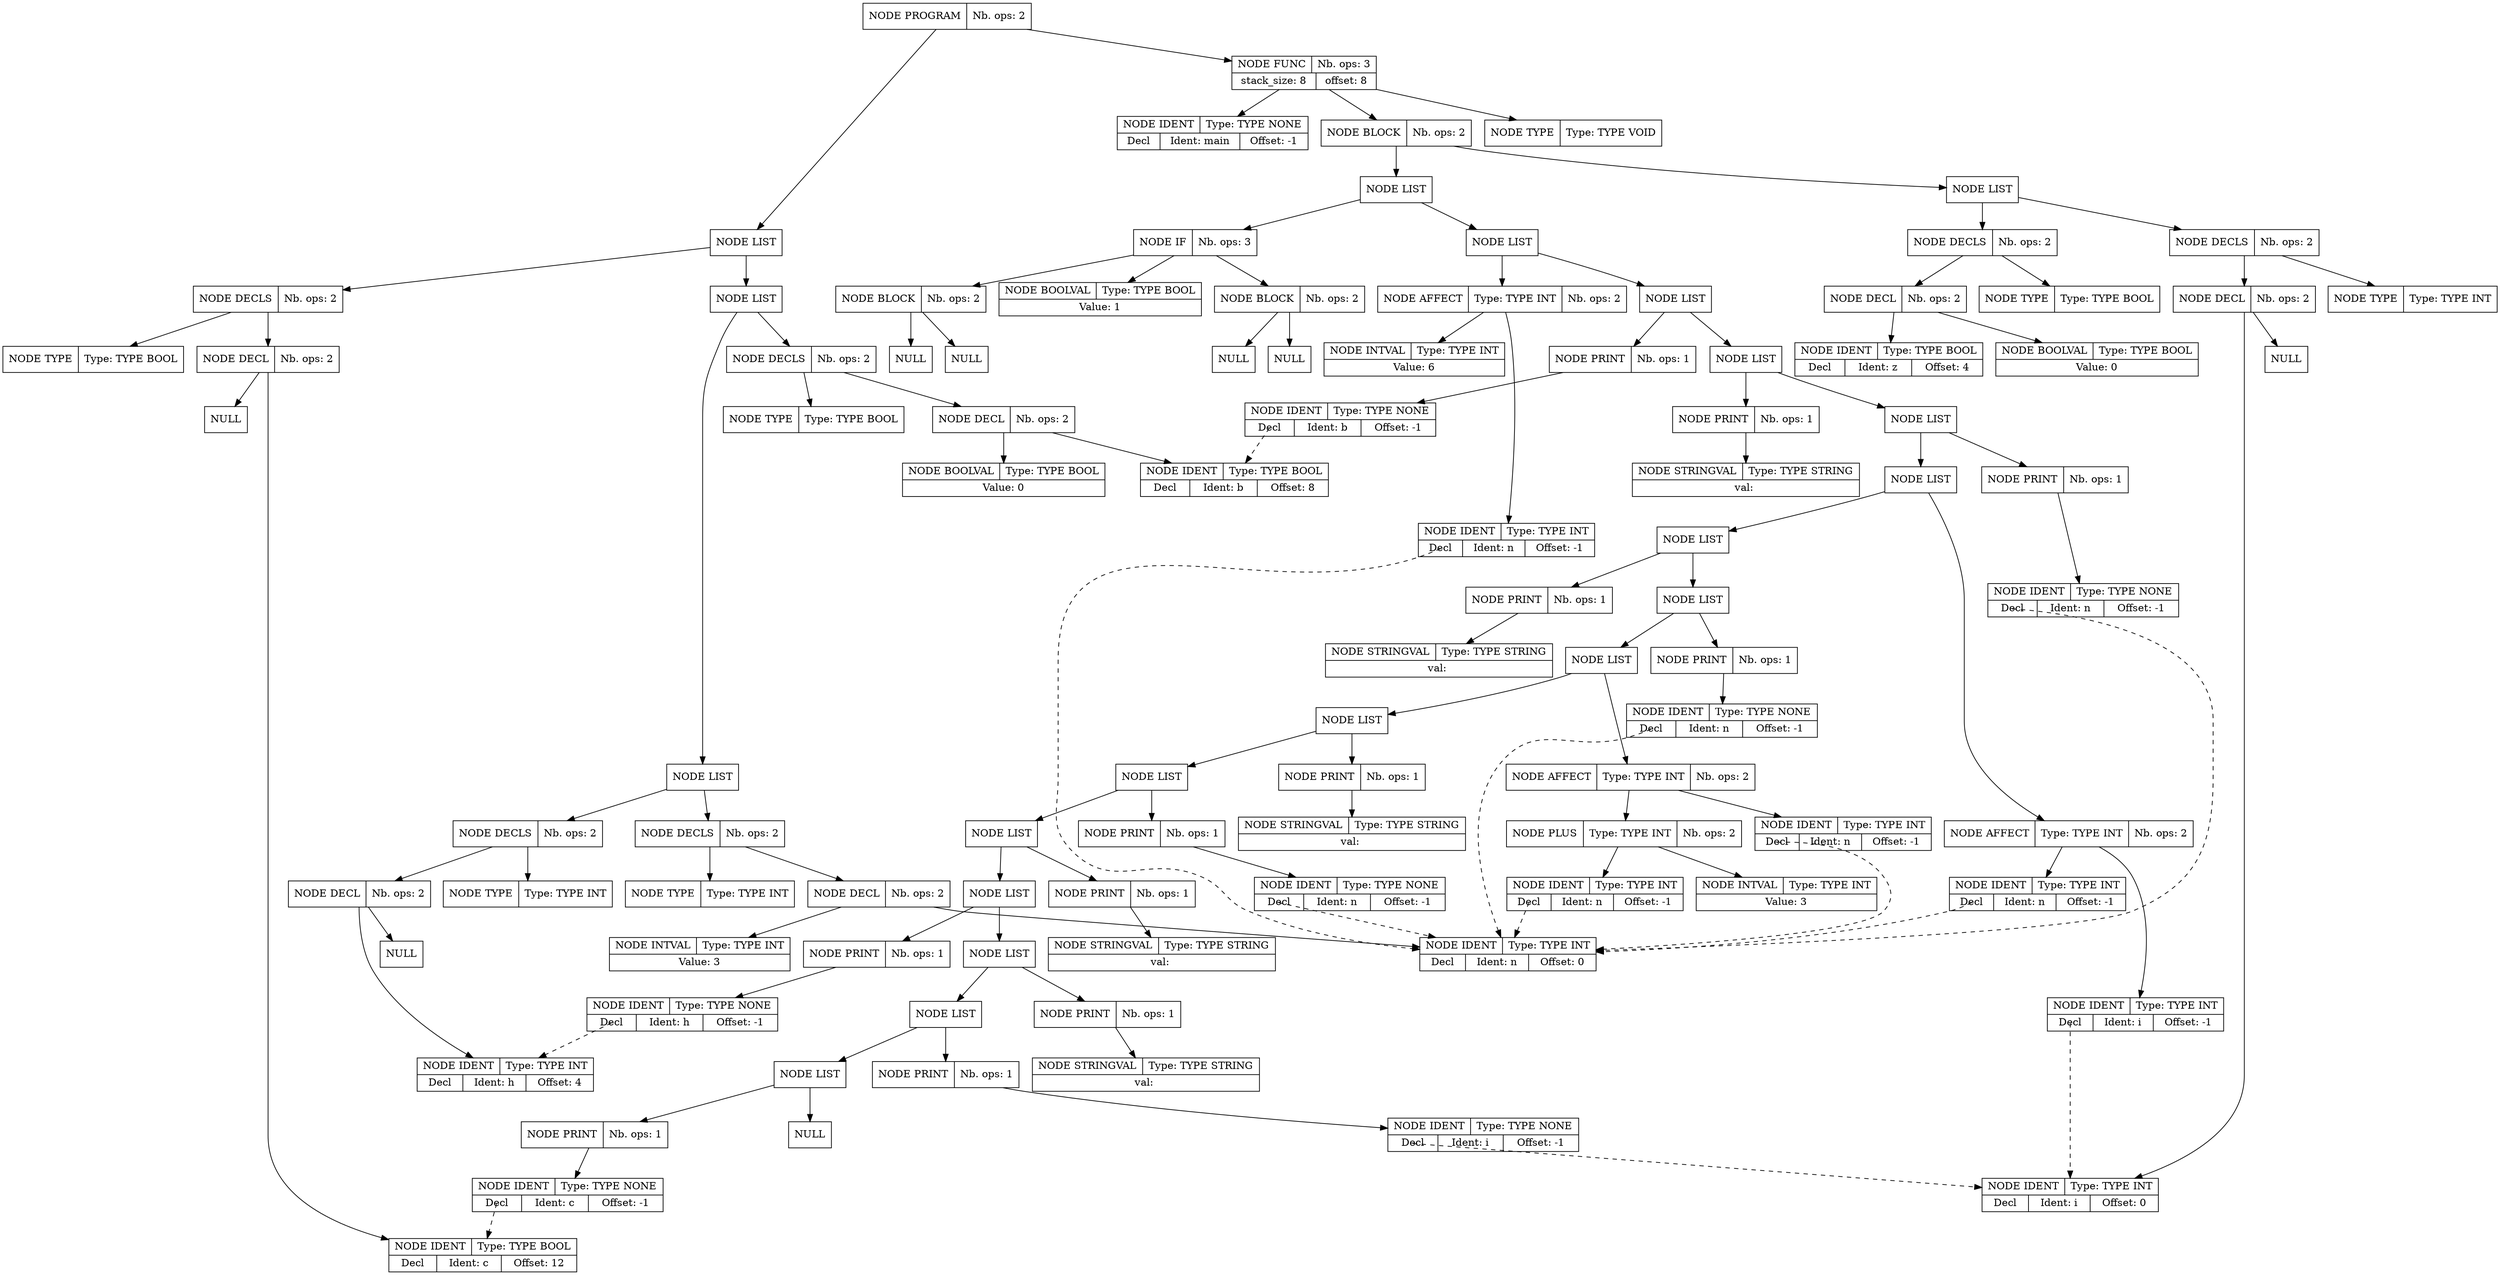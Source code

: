 digraph global_vars {
    N1 [shape=record, label="{{NODE PROGRAM|Nb. ops: 2}}"];
    N2 [shape=record, label="{{NODE LIST}}"];
    N3 [shape=record, label="{{NODE LIST}}"];
    N4 [shape=record, label="{{NODE LIST}}"];
    N5 [shape=record, label="{{NODE DECLS|Nb. ops: 2}}"];
    N6 [shape=record, label="{{NODE TYPE|Type: TYPE INT}}"];
    edge[tailclip=true];
    N5 -> N6
    N7 [shape=record, label="{{NODE DECL|Nb. ops: 2}}"];
    N8 [shape=record, label="{{NODE IDENT|Type: TYPE INT}|{<decl>Decl      |Ident: n|Offset: 0}}"];
    edge[tailclip=true];
    N7 -> N8
    N9 [shape=record, label="{{NODE INTVAL|Type: TYPE INT}|{Value: 3}}"];
    edge[tailclip=true];
    N7 -> N9
    edge[tailclip=true];
    N5 -> N7
    edge[tailclip=true];
    N4 -> N5
    N10 [shape=record, label="{{NODE DECLS|Nb. ops: 2}}"];
    N11 [shape=record, label="{{NODE TYPE|Type: TYPE INT}}"];
    edge[tailclip=true];
    N10 -> N11
    N12 [shape=record, label="{{NODE DECL|Nb. ops: 2}}"];
    N13 [shape=record, label="{{NODE IDENT|Type: TYPE INT}|{<decl>Decl      |Ident: h|Offset: 4}}"];
    edge[tailclip=true];
    N12 -> N13
    N14 [shape=record, label="{{NULL}}"];
    edge[tailclip=true];
    N12 -> N14
    edge[tailclip=true];
    N10 -> N12
    edge[tailclip=true];
    N4 -> N10
    edge[tailclip=true];
    N3 -> N4
    N15 [shape=record, label="{{NODE DECLS|Nb. ops: 2}}"];
    N16 [shape=record, label="{{NODE TYPE|Type: TYPE BOOL}}"];
    edge[tailclip=true];
    N15 -> N16
    N17 [shape=record, label="{{NODE DECL|Nb. ops: 2}}"];
    N18 [shape=record, label="{{NODE IDENT|Type: TYPE BOOL}|{<decl>Decl      |Ident: b|Offset: 8}}"];
    edge[tailclip=true];
    N17 -> N18
    N19 [shape=record, label="{{NODE BOOLVAL|Type: TYPE BOOL}|{Value: 0}}"];
    edge[tailclip=true];
    N17 -> N19
    edge[tailclip=true];
    N15 -> N17
    edge[tailclip=true];
    N3 -> N15
    edge[tailclip=true];
    N2 -> N3
    N20 [shape=record, label="{{NODE DECLS|Nb. ops: 2}}"];
    N21 [shape=record, label="{{NODE TYPE|Type: TYPE BOOL}}"];
    edge[tailclip=true];
    N20 -> N21
    N22 [shape=record, label="{{NODE DECL|Nb. ops: 2}}"];
    N23 [shape=record, label="{{NODE IDENT|Type: TYPE BOOL}|{<decl>Decl      |Ident: c|Offset: 12}}"];
    edge[tailclip=true];
    N22 -> N23
    N24 [shape=record, label="{{NULL}}"];
    edge[tailclip=true];
    N22 -> N24
    edge[tailclip=true];
    N20 -> N22
    edge[tailclip=true];
    N2 -> N20
    edge[tailclip=true];
    N1 -> N2
    N25 [shape=record, label="{{NODE FUNC|Nb. ops: 3}|{stack_size: 8|offset: 8}}"];
    N26 [shape=record, label="{{NODE TYPE|Type: TYPE VOID}}"];
    edge[tailclip=true];
    N25 -> N26
    N27 [shape=record, label="{{NODE IDENT|Type: TYPE NONE}|{<decl>Decl      |Ident: main|Offset: -1}}"];
    edge[tailclip=true];
    N25 -> N27
    N28 [shape=record, label="{{NODE BLOCK|Nb. ops: 2}}"];
    N29 [shape=record, label="{{NODE LIST}}"];
    N30 [shape=record, label="{{NODE DECLS|Nb. ops: 2}}"];
    N31 [shape=record, label="{{NODE TYPE|Type: TYPE INT}}"];
    edge[tailclip=true];
    N30 -> N31
    N32 [shape=record, label="{{NODE DECL|Nb. ops: 2}}"];
    N33 [shape=record, label="{{NODE IDENT|Type: TYPE INT}|{<decl>Decl      |Ident: i|Offset: 0}}"];
    edge[tailclip=true];
    N32 -> N33
    N34 [shape=record, label="{{NULL}}"];
    edge[tailclip=true];
    N32 -> N34
    edge[tailclip=true];
    N30 -> N32
    edge[tailclip=true];
    N29 -> N30
    N35 [shape=record, label="{{NODE DECLS|Nb. ops: 2}}"];
    N36 [shape=record, label="{{NODE TYPE|Type: TYPE BOOL}}"];
    edge[tailclip=true];
    N35 -> N36
    N37 [shape=record, label="{{NODE DECL|Nb. ops: 2}}"];
    N38 [shape=record, label="{{NODE IDENT|Type: TYPE BOOL}|{<decl>Decl      |Ident: z|Offset: 4}}"];
    edge[tailclip=true];
    N37 -> N38
    N39 [shape=record, label="{{NODE BOOLVAL|Type: TYPE BOOL}|{Value: 0}}"];
    edge[tailclip=true];
    N37 -> N39
    edge[tailclip=true];
    N35 -> N37
    edge[tailclip=true];
    N29 -> N35
    edge[tailclip=true];
    N28 -> N29
    N40 [shape=record, label="{{NODE LIST}}"];
    N41 [shape=record, label="{{NODE LIST}}"];
    N42 [shape=record, label="{{NODE LIST}}"];
    N43 [shape=record, label="{{NODE LIST}}"];
    N44 [shape=record, label="{{NODE LIST}}"];
    N45 [shape=record, label="{{NODE LIST}}"];
    N46 [shape=record, label="{{NODE LIST}}"];
    N47 [shape=record, label="{{NODE LIST}}"];
    N48 [shape=record, label="{{NODE LIST}}"];
    N49 [shape=record, label="{{NODE LIST}}"];
    N50 [shape=record, label="{{NODE LIST}}"];
    N51 [shape=record, label="{{NODE LIST}}"];
    N52 [shape=record, label="{{NODE LIST}}"];
    N53 [shape=record, label="{{NODE LIST}}"];
    N54 [shape=record, label="{{NODE LIST}}"];
    N55 [shape=record, label="{{NODE LIST}}"];
    N56 [shape=record, label="{{NULL}}"];
    edge[tailclip=true];
    N55 -> N56
    N57 [shape=record, label="{{NODE PRINT|Nb. ops: 1}}"];
    N58 [shape=record, label="{{NODE IDENT|Type: TYPE NONE}|{<decl>Decl      |Ident: c|Offset: -1}}"];
    edge[tailclip=false];
    "N58":decl:c -> "N23" [style=dashed]
    edge[tailclip=true];
    N57 -> N58
    edge[tailclip=true];
    N55 -> N57
    edge[tailclip=true];
    N54 -> N55
    N59 [shape=record, label="{{NODE PRINT|Nb. ops: 1}}"];
    N60 [shape=record, label="{{NODE IDENT|Type: TYPE NONE}|{<decl>Decl      |Ident: i|Offset: -1}}"];
    edge[tailclip=false];
    "N60":decl:c -> "N33" [style=dashed]
    edge[tailclip=true];
    N59 -> N60
    edge[tailclip=true];
    N54 -> N59
    edge[tailclip=true];
    N53 -> N54
    N61 [shape=record, label="{{NODE PRINT|Nb. ops: 1}}"];
    N62 [shape=record, label="{{NODE STRINGVAL|Type: TYPE STRING}|{val: \n}}"];
    edge[tailclip=true];
    N61 -> N62
    edge[tailclip=true];
    N53 -> N61
    edge[tailclip=true];
    N52 -> N53
    N63 [shape=record, label="{{NODE PRINT|Nb. ops: 1}}"];
    N64 [shape=record, label="{{NODE IDENT|Type: TYPE NONE}|{<decl>Decl      |Ident: h|Offset: -1}}"];
    edge[tailclip=false];
    "N64":decl:c -> "N13" [style=dashed]
    edge[tailclip=true];
    N63 -> N64
    edge[tailclip=true];
    N52 -> N63
    edge[tailclip=true];
    N51 -> N52
    N65 [shape=record, label="{{NODE PRINT|Nb. ops: 1}}"];
    N66 [shape=record, label="{{NODE STRINGVAL|Type: TYPE STRING}|{val: \n}}"];
    edge[tailclip=true];
    N65 -> N66
    edge[tailclip=true];
    N51 -> N65
    edge[tailclip=true];
    N50 -> N51
    N67 [shape=record, label="{{NODE PRINT|Nb. ops: 1}}"];
    N68 [shape=record, label="{{NODE IDENT|Type: TYPE NONE}|{<decl>Decl      |Ident: n|Offset: -1}}"];
    edge[tailclip=false];
    "N68":decl:c -> "N8" [style=dashed]
    edge[tailclip=true];
    N67 -> N68
    edge[tailclip=true];
    N50 -> N67
    edge[tailclip=true];
    N49 -> N50
    N69 [shape=record, label="{{NODE PRINT|Nb. ops: 1}}"];
    N70 [shape=record, label="{{NODE STRINGVAL|Type: TYPE STRING}|{val: \n}}"];
    edge[tailclip=true];
    N69 -> N70
    edge[tailclip=true];
    N49 -> N69
    edge[tailclip=true];
    N48 -> N49
    N71 [shape=record, label="{{NODE AFFECT|Type: TYPE INT|Nb. ops: 2}}"];
    N72 [shape=record, label="{{NODE IDENT|Type: TYPE INT}|{<decl>Decl      |Ident: n|Offset: -1}}"];
    edge[tailclip=false];
    "N72":decl:c -> "N8" [style=dashed]
    edge[tailclip=true];
    N71 -> N72
    N73 [shape=record, label="{{NODE PLUS|Type: TYPE INT|Nb. ops: 2}}"];
    N74 [shape=record, label="{{NODE IDENT|Type: TYPE INT}|{<decl>Decl      |Ident: n|Offset: -1}}"];
    edge[tailclip=false];
    "N74":decl:c -> "N8" [style=dashed]
    edge[tailclip=true];
    N73 -> N74
    N75 [shape=record, label="{{NODE INTVAL|Type: TYPE INT}|{Value: 3}}"];
    edge[tailclip=true];
    N73 -> N75
    edge[tailclip=true];
    N71 -> N73
    edge[tailclip=true];
    N48 -> N71
    edge[tailclip=true];
    N47 -> N48
    N76 [shape=record, label="{{NODE PRINT|Nb. ops: 1}}"];
    N77 [shape=record, label="{{NODE IDENT|Type: TYPE NONE}|{<decl>Decl      |Ident: n|Offset: -1}}"];
    edge[tailclip=false];
    "N77":decl:c -> "N8" [style=dashed]
    edge[tailclip=true];
    N76 -> N77
    edge[tailclip=true];
    N47 -> N76
    edge[tailclip=true];
    N46 -> N47
    N78 [shape=record, label="{{NODE PRINT|Nb. ops: 1}}"];
    N79 [shape=record, label="{{NODE STRINGVAL|Type: TYPE STRING}|{val: \n}}"];
    edge[tailclip=true];
    N78 -> N79
    edge[tailclip=true];
    N46 -> N78
    edge[tailclip=true];
    N45 -> N46
    N80 [shape=record, label="{{NODE AFFECT|Type: TYPE INT|Nb. ops: 2}}"];
    N81 [shape=record, label="{{NODE IDENT|Type: TYPE INT}|{<decl>Decl      |Ident: n|Offset: -1}}"];
    edge[tailclip=false];
    "N81":decl:c -> "N8" [style=dashed]
    edge[tailclip=true];
    N80 -> N81
    N82 [shape=record, label="{{NODE IDENT|Type: TYPE INT}|{<decl>Decl      |Ident: i|Offset: -1}}"];
    edge[tailclip=false];
    "N82":decl:c -> "N33" [style=dashed]
    edge[tailclip=true];
    N80 -> N82
    edge[tailclip=true];
    N45 -> N80
    edge[tailclip=true];
    N44 -> N45
    N83 [shape=record, label="{{NODE PRINT|Nb. ops: 1}}"];
    N84 [shape=record, label="{{NODE IDENT|Type: TYPE NONE}|{<decl>Decl      |Ident: n|Offset: -1}}"];
    edge[tailclip=false];
    "N84":decl:c -> "N8" [style=dashed]
    edge[tailclip=true];
    N83 -> N84
    edge[tailclip=true];
    N44 -> N83
    edge[tailclip=true];
    N43 -> N44
    N85 [shape=record, label="{{NODE PRINT|Nb. ops: 1}}"];
    N86 [shape=record, label="{{NODE STRINGVAL|Type: TYPE STRING}|{val: \n}}"];
    edge[tailclip=true];
    N85 -> N86
    edge[tailclip=true];
    N43 -> N85
    edge[tailclip=true];
    N42 -> N43
    N87 [shape=record, label="{{NODE PRINT|Nb. ops: 1}}"];
    N88 [shape=record, label="{{NODE IDENT|Type: TYPE NONE}|{<decl>Decl      |Ident: b|Offset: -1}}"];
    edge[tailclip=false];
    "N88":decl:c -> "N18" [style=dashed]
    edge[tailclip=true];
    N87 -> N88
    edge[tailclip=true];
    N42 -> N87
    edge[tailclip=true];
    N41 -> N42
    N89 [shape=record, label="{{NODE AFFECT|Type: TYPE INT|Nb. ops: 2}}"];
    N90 [shape=record, label="{{NODE IDENT|Type: TYPE INT}|{<decl>Decl      |Ident: n|Offset: -1}}"];
    edge[tailclip=false];
    "N90":decl:c -> "N8" [style=dashed]
    edge[tailclip=true];
    N89 -> N90
    N91 [shape=record, label="{{NODE INTVAL|Type: TYPE INT}|{Value: 6}}"];
    edge[tailclip=true];
    N89 -> N91
    edge[tailclip=true];
    N41 -> N89
    edge[tailclip=true];
    N40 -> N41
    N92 [shape=record, label="{{NODE IF|Nb. ops: 3}}"];
    N93 [shape=record, label="{{NODE BOOLVAL|Type: TYPE BOOL}|{Value: 1}}"];
    edge[tailclip=true];
    N92 -> N93
    N94 [shape=record, label="{{NODE BLOCK|Nb. ops: 2}}"];
    N95 [shape=record, label="{{NULL}}"];
    edge[tailclip=true];
    N94 -> N95
    N96 [shape=record, label="{{NULL}}"];
    edge[tailclip=true];
    N94 -> N96
    edge[tailclip=true];
    N92 -> N94
    N97 [shape=record, label="{{NODE BLOCK|Nb. ops: 2}}"];
    N98 [shape=record, label="{{NULL}}"];
    edge[tailclip=true];
    N97 -> N98
    N99 [shape=record, label="{{NULL}}"];
    edge[tailclip=true];
    N97 -> N99
    edge[tailclip=true];
    N92 -> N97
    edge[tailclip=true];
    N40 -> N92
    edge[tailclip=true];
    N28 -> N40
    edge[tailclip=true];
    N25 -> N28
    edge[tailclip=true];
    N1 -> N25
}